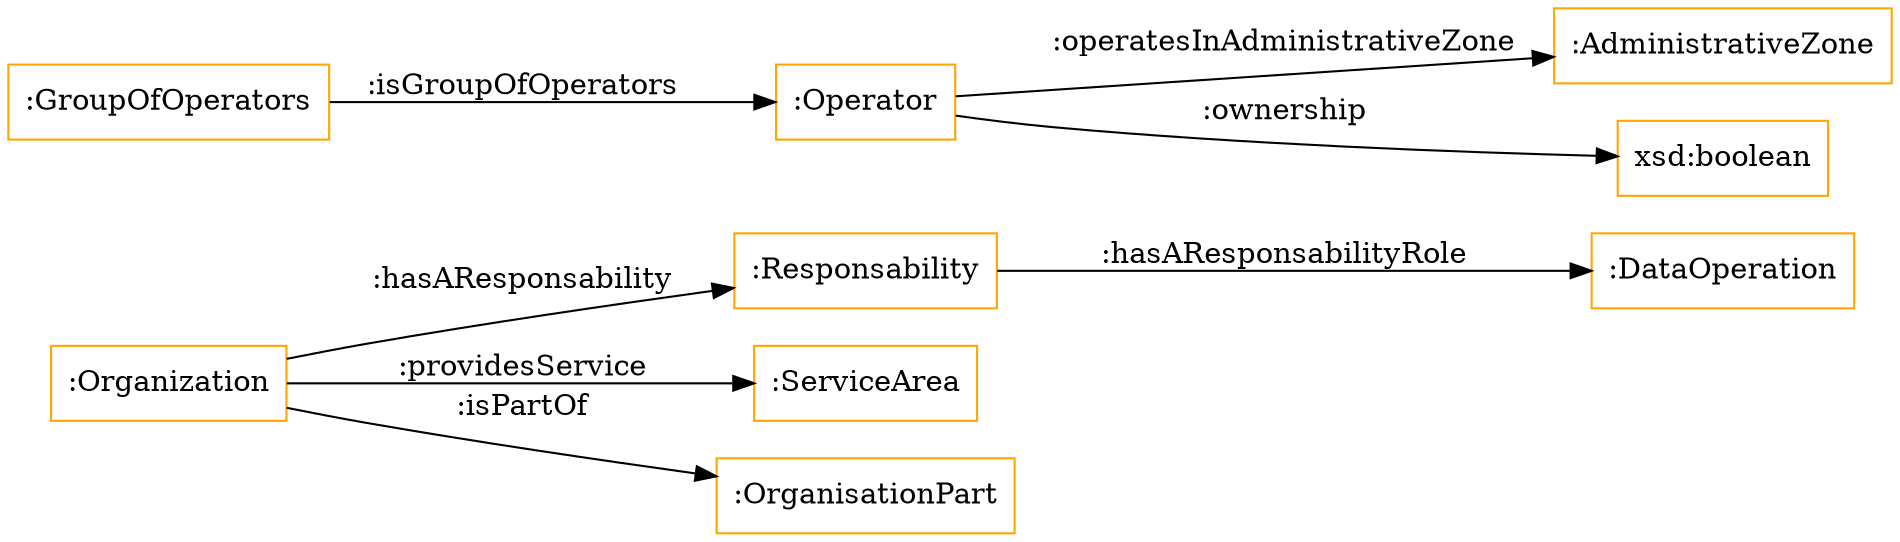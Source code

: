 digraph ar2dtool_diagram { 
rankdir=LR;
size="1501"
node [shape = rectangle, color="orange"]; ":Responsability" ":ServiceArea" ":Organization" ":AdministrativeZone" ":OrganisationPart" ":GroupOfOperators" ":Operator" ; /*classes style*/
	":Operator" -> ":AdministrativeZone" [ label = ":operatesInAdministrativeZone" ];
	":Organization" -> ":ServiceArea" [ label = ":providesService" ];
	":Operator" -> "xsd:boolean" [ label = ":ownership" ];
	":Organization" -> ":Responsability" [ label = ":hasAResponsability" ];
	":Responsability" -> ":DataOperation" [ label = ":hasAResponsabilityRole" ];
	":Organization" -> ":OrganisationPart" [ label = ":isPartOf" ];
	":GroupOfOperators" -> ":Operator" [ label = ":isGroupOfOperators" ];

}
